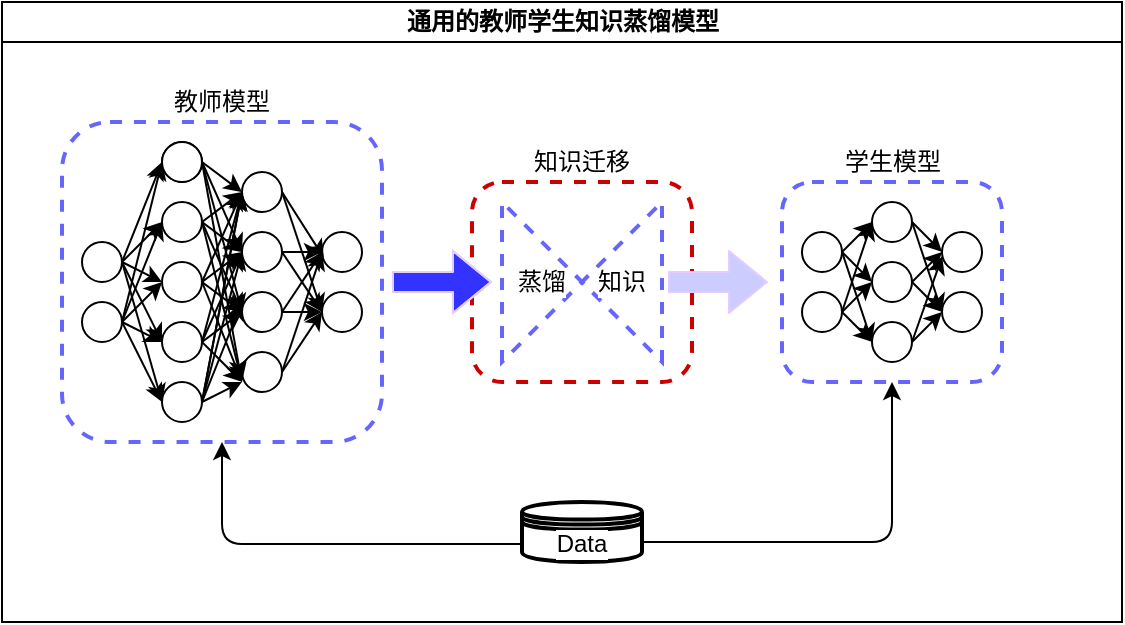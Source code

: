 <mxfile version="14.4.4" type="github">
  <diagram id="prtHgNgQTEPvFCAcTncT" name="Page-1">
    <mxGraphModel dx="1209" dy="633" grid="1" gridSize="10" guides="1" tooltips="1" connect="1" arrows="1" fold="1" page="1" pageScale="1" pageWidth="827" pageHeight="1169" math="0" shadow="0">
      <root>
        <mxCell id="0" />
        <mxCell id="1" parent="0" />
        <mxCell id="dNxyNK7c78bLwvsdeMH5-11" value="通用的教师学生知识蒸馏模型" style="swimlane;html=1;startSize=20;horizontal=1;containerType=tree;glass=0;" parent="1" vertex="1">
          <mxGeometry x="40" y="80" width="560" height="310" as="geometry">
            <mxRectangle x="40" y="80" width="80" height="20" as="alternateBounds" />
          </mxGeometry>
        </mxCell>
        <mxCell id="YJOWLEOGij-Aj2zFJfNT-132" value="" style="rounded=1;whiteSpace=wrap;html=1;dashed=1;strokeWidth=2;strokeColor=#6666FF;" vertex="1" parent="dNxyNK7c78bLwvsdeMH5-11">
          <mxGeometry x="390" y="90" width="110" height="100" as="geometry" />
        </mxCell>
        <mxCell id="YJOWLEOGij-Aj2zFJfNT-129" value="" style="rounded=1;whiteSpace=wrap;html=1;dashed=1;strokeWidth=2;strokeColor=#CC0000;" vertex="1" parent="dNxyNK7c78bLwvsdeMH5-11">
          <mxGeometry x="235" y="90" width="110" height="100" as="geometry" />
        </mxCell>
        <mxCell id="YJOWLEOGij-Aj2zFJfNT-78" value="" style="rounded=1;whiteSpace=wrap;html=1;dashed=1;strokeWidth=2;strokeColor=#6666FF;" vertex="1" parent="dNxyNK7c78bLwvsdeMH5-11">
          <mxGeometry x="30" y="60" width="160" height="160" as="geometry" />
        </mxCell>
        <mxCell id="YJOWLEOGij-Aj2zFJfNT-73" value="" style="group" vertex="1" connectable="0" parent="dNxyNK7c78bLwvsdeMH5-11">
          <mxGeometry x="40" y="70" width="140" height="140" as="geometry" />
        </mxCell>
        <mxCell id="YJOWLEOGij-Aj2zFJfNT-9" value="" style="ellipse;whiteSpace=wrap;html=1;aspect=fixed;" vertex="1" parent="YJOWLEOGij-Aj2zFJfNT-73">
          <mxGeometry x="40" width="20" height="20" as="geometry" />
        </mxCell>
        <mxCell id="YJOWLEOGij-Aj2zFJfNT-10" value="" style="ellipse;whiteSpace=wrap;html=1;aspect=fixed;" vertex="1" parent="YJOWLEOGij-Aj2zFJfNT-73">
          <mxGeometry x="40" y="30" width="20" height="20" as="geometry" />
        </mxCell>
        <mxCell id="YJOWLEOGij-Aj2zFJfNT-20" value="" style="ellipse;whiteSpace=wrap;html=1;aspect=fixed;" vertex="1" parent="YJOWLEOGij-Aj2zFJfNT-73">
          <mxGeometry x="40" y="60" width="20" height="20" as="geometry" />
        </mxCell>
        <mxCell id="YJOWLEOGij-Aj2zFJfNT-21" value="" style="ellipse;whiteSpace=wrap;html=1;aspect=fixed;" vertex="1" parent="YJOWLEOGij-Aj2zFJfNT-73">
          <mxGeometry x="40" y="90" width="20" height="20" as="geometry" />
        </mxCell>
        <mxCell id="YJOWLEOGij-Aj2zFJfNT-22" value="" style="ellipse;whiteSpace=wrap;html=1;aspect=fixed;" vertex="1" parent="YJOWLEOGij-Aj2zFJfNT-73">
          <mxGeometry x="40" y="120" width="20" height="20" as="geometry" />
        </mxCell>
        <mxCell id="YJOWLEOGij-Aj2zFJfNT-24" value="" style="ellipse;whiteSpace=wrap;html=1;aspect=fixed;" vertex="1" parent="YJOWLEOGij-Aj2zFJfNT-73">
          <mxGeometry y="50" width="20" height="20" as="geometry" />
        </mxCell>
        <mxCell id="YJOWLEOGij-Aj2zFJfNT-25" value="" style="ellipse;whiteSpace=wrap;html=1;aspect=fixed;" vertex="1" parent="YJOWLEOGij-Aj2zFJfNT-73">
          <mxGeometry y="80" width="20" height="20" as="geometry" />
        </mxCell>
        <mxCell id="YJOWLEOGij-Aj2zFJfNT-26" value="" style="ellipse;whiteSpace=wrap;html=1;aspect=fixed;" vertex="1" parent="YJOWLEOGij-Aj2zFJfNT-73">
          <mxGeometry x="80" y="15" width="20" height="20" as="geometry" />
        </mxCell>
        <mxCell id="YJOWLEOGij-Aj2zFJfNT-27" value="" style="ellipse;whiteSpace=wrap;html=1;aspect=fixed;" vertex="1" parent="YJOWLEOGij-Aj2zFJfNT-73">
          <mxGeometry x="80" y="45" width="20" height="20" as="geometry" />
        </mxCell>
        <mxCell id="YJOWLEOGij-Aj2zFJfNT-28" value="" style="ellipse;whiteSpace=wrap;html=1;aspect=fixed;" vertex="1" parent="YJOWLEOGij-Aj2zFJfNT-73">
          <mxGeometry x="80" y="75" width="20" height="20" as="geometry" />
        </mxCell>
        <mxCell id="YJOWLEOGij-Aj2zFJfNT-29" value="" style="ellipse;whiteSpace=wrap;html=1;aspect=fixed;" vertex="1" parent="YJOWLEOGij-Aj2zFJfNT-73">
          <mxGeometry x="80" y="105" width="20" height="20" as="geometry" />
        </mxCell>
        <mxCell id="YJOWLEOGij-Aj2zFJfNT-30" value="" style="ellipse;whiteSpace=wrap;html=1;aspect=fixed;" vertex="1" parent="YJOWLEOGij-Aj2zFJfNT-73">
          <mxGeometry x="120" y="45" width="20" height="20" as="geometry" />
        </mxCell>
        <mxCell id="YJOWLEOGij-Aj2zFJfNT-31" value="" style="ellipse;whiteSpace=wrap;html=1;aspect=fixed;" vertex="1" parent="YJOWLEOGij-Aj2zFJfNT-73">
          <mxGeometry x="120" y="75" width="20" height="20" as="geometry" />
        </mxCell>
        <mxCell id="YJOWLEOGij-Aj2zFJfNT-33" value="" style="endArrow=classic;html=1;exitX=1;exitY=0.5;exitDx=0;exitDy=0;" edge="1" parent="YJOWLEOGij-Aj2zFJfNT-73" source="YJOWLEOGij-Aj2zFJfNT-24">
          <mxGeometry width="50" height="50" relative="1" as="geometry">
            <mxPoint x="260" y="200" as="sourcePoint" />
            <mxPoint x="40" y="10" as="targetPoint" />
          </mxGeometry>
        </mxCell>
        <mxCell id="YJOWLEOGij-Aj2zFJfNT-35" value="" style="endArrow=classic;html=1;exitX=1;exitY=0.5;exitDx=0;exitDy=0;entryX=0;entryY=0.5;entryDx=0;entryDy=0;" edge="1" parent="YJOWLEOGij-Aj2zFJfNT-73" source="YJOWLEOGij-Aj2zFJfNT-24" target="YJOWLEOGij-Aj2zFJfNT-20">
          <mxGeometry width="50" height="50" relative="1" as="geometry">
            <mxPoint x="40" y="80" as="sourcePoint" />
            <mxPoint x="60" y="30" as="targetPoint" />
          </mxGeometry>
        </mxCell>
        <mxCell id="YJOWLEOGij-Aj2zFJfNT-36" value="" style="endArrow=classic;html=1;exitX=1;exitY=0.5;exitDx=0;exitDy=0;entryX=0;entryY=0.5;entryDx=0;entryDy=0;" edge="1" parent="YJOWLEOGij-Aj2zFJfNT-73" source="YJOWLEOGij-Aj2zFJfNT-25" target="YJOWLEOGij-Aj2zFJfNT-9">
          <mxGeometry width="50" height="50" relative="1" as="geometry">
            <mxPoint x="30" y="70" as="sourcePoint" />
            <mxPoint x="40" y="20" as="targetPoint" />
          </mxGeometry>
        </mxCell>
        <mxCell id="YJOWLEOGij-Aj2zFJfNT-38" value="" style="endArrow=classic;html=1;exitX=1;exitY=0.5;exitDx=0;exitDy=0;" edge="1" parent="YJOWLEOGij-Aj2zFJfNT-73" source="YJOWLEOGij-Aj2zFJfNT-25">
          <mxGeometry width="50" height="50" relative="1" as="geometry">
            <mxPoint x="30" y="110" as="sourcePoint" />
            <mxPoint x="40" y="70" as="targetPoint" />
          </mxGeometry>
        </mxCell>
        <mxCell id="YJOWLEOGij-Aj2zFJfNT-39" value="" style="ellipse;whiteSpace=wrap;html=1;aspect=fixed;" vertex="1" parent="YJOWLEOGij-Aj2zFJfNT-73">
          <mxGeometry x="40" width="20" height="20" as="geometry" />
        </mxCell>
        <mxCell id="YJOWLEOGij-Aj2zFJfNT-43" value="" style="endArrow=classic;html=1;exitX=1;exitY=0.5;exitDx=0;exitDy=0;entryX=0;entryY=0.5;entryDx=0;entryDy=0;" edge="1" parent="YJOWLEOGij-Aj2zFJfNT-73" source="YJOWLEOGij-Aj2zFJfNT-24" target="YJOWLEOGij-Aj2zFJfNT-22">
          <mxGeometry width="50" height="50" relative="1" as="geometry">
            <mxPoint x="30" y="70" as="sourcePoint" />
            <mxPoint x="50" y="110" as="targetPoint" />
          </mxGeometry>
        </mxCell>
        <mxCell id="YJOWLEOGij-Aj2zFJfNT-44" value="" style="endArrow=classic;html=1;exitX=1;exitY=0.5;exitDx=0;exitDy=0;entryX=0;entryY=0.5;entryDx=0;entryDy=0;" edge="1" parent="YJOWLEOGij-Aj2zFJfNT-73" source="YJOWLEOGij-Aj2zFJfNT-39" target="YJOWLEOGij-Aj2zFJfNT-26">
          <mxGeometry width="50" height="50" relative="1" as="geometry">
            <mxPoint x="30" y="70" as="sourcePoint" />
            <mxPoint x="50" y="140" as="targetPoint" />
          </mxGeometry>
        </mxCell>
        <mxCell id="YJOWLEOGij-Aj2zFJfNT-45" value="" style="endArrow=classic;html=1;exitX=1;exitY=0.5;exitDx=0;exitDy=0;entryX=0;entryY=0.5;entryDx=0;entryDy=0;" edge="1" parent="YJOWLEOGij-Aj2zFJfNT-73" source="YJOWLEOGij-Aj2zFJfNT-39" target="YJOWLEOGij-Aj2zFJfNT-27">
          <mxGeometry width="50" height="50" relative="1" as="geometry">
            <mxPoint x="70" y="20" as="sourcePoint" />
            <mxPoint x="90" y="35" as="targetPoint" />
          </mxGeometry>
        </mxCell>
        <mxCell id="YJOWLEOGij-Aj2zFJfNT-48" value="" style="endArrow=classic;html=1;entryX=0;entryY=0.5;entryDx=0;entryDy=0;exitX=1;exitY=0.5;exitDx=0;exitDy=0;" edge="1" parent="YJOWLEOGij-Aj2zFJfNT-73" source="YJOWLEOGij-Aj2zFJfNT-10" target="YJOWLEOGij-Aj2zFJfNT-26">
          <mxGeometry width="50" height="50" relative="1" as="geometry">
            <mxPoint x="70" y="20" as="sourcePoint" />
            <mxPoint x="89.6" y="128.2" as="targetPoint" />
          </mxGeometry>
        </mxCell>
        <mxCell id="YJOWLEOGij-Aj2zFJfNT-49" value="" style="endArrow=classic;html=1;entryX=0;entryY=0.5;entryDx=0;entryDy=0;exitX=1;exitY=0.5;exitDx=0;exitDy=0;" edge="1" parent="YJOWLEOGij-Aj2zFJfNT-73" source="YJOWLEOGij-Aj2zFJfNT-10" target="YJOWLEOGij-Aj2zFJfNT-27">
          <mxGeometry width="50" height="50" relative="1" as="geometry">
            <mxPoint x="70" y="50" as="sourcePoint" />
            <mxPoint x="90" y="35" as="targetPoint" />
          </mxGeometry>
        </mxCell>
        <mxCell id="YJOWLEOGij-Aj2zFJfNT-52" value="" style="endArrow=classic;html=1;entryX=0;entryY=0.5;entryDx=0;entryDy=0;exitX=1;exitY=0.5;exitDx=0;exitDy=0;" edge="1" parent="YJOWLEOGij-Aj2zFJfNT-73" source="YJOWLEOGij-Aj2zFJfNT-20" target="YJOWLEOGij-Aj2zFJfNT-26">
          <mxGeometry width="50" height="50" relative="1" as="geometry">
            <mxPoint x="70" y="50" as="sourcePoint" />
            <mxPoint x="90" y="130" as="targetPoint" />
          </mxGeometry>
        </mxCell>
        <mxCell id="YJOWLEOGij-Aj2zFJfNT-53" value="" style="endArrow=classic;html=1;entryX=0;entryY=0.5;entryDx=0;entryDy=0;exitX=1;exitY=0.5;exitDx=0;exitDy=0;" edge="1" parent="YJOWLEOGij-Aj2zFJfNT-73" source="YJOWLEOGij-Aj2zFJfNT-20" target="YJOWLEOGij-Aj2zFJfNT-27">
          <mxGeometry width="50" height="50" relative="1" as="geometry">
            <mxPoint x="70" y="80" as="sourcePoint" />
            <mxPoint x="90" y="35" as="targetPoint" />
          </mxGeometry>
        </mxCell>
        <mxCell id="YJOWLEOGij-Aj2zFJfNT-54" value="" style="endArrow=classic;html=1;entryX=0;entryY=0.5;entryDx=0;entryDy=0;exitX=1;exitY=0.5;exitDx=0;exitDy=0;" edge="1" parent="YJOWLEOGij-Aj2zFJfNT-73" source="YJOWLEOGij-Aj2zFJfNT-21" target="YJOWLEOGij-Aj2zFJfNT-26">
          <mxGeometry width="50" height="50" relative="1" as="geometry">
            <mxPoint x="70" y="80" as="sourcePoint" />
            <mxPoint x="90" y="65" as="targetPoint" />
          </mxGeometry>
        </mxCell>
        <mxCell id="YJOWLEOGij-Aj2zFJfNT-62" value="" style="endArrow=classic;html=1;exitX=1;exitY=0.5;exitDx=0;exitDy=0;entryX=0;entryY=0.5;entryDx=0;entryDy=0;" edge="1" parent="YJOWLEOGij-Aj2zFJfNT-73" source="YJOWLEOGij-Aj2zFJfNT-22" target="YJOWLEOGij-Aj2zFJfNT-27">
          <mxGeometry width="50" height="50" relative="1" as="geometry">
            <mxPoint x="70" y="140" as="sourcePoint" />
            <mxPoint x="90" y="40" as="targetPoint" />
          </mxGeometry>
        </mxCell>
        <mxCell id="YJOWLEOGij-Aj2zFJfNT-65" value="" style="endArrow=classic;html=1;exitX=1;exitY=0.5;exitDx=0;exitDy=0;entryX=0.047;entryY=0.647;entryDx=0;entryDy=0;entryPerimeter=0;" edge="1" parent="YJOWLEOGij-Aj2zFJfNT-73" source="YJOWLEOGij-Aj2zFJfNT-26" target="YJOWLEOGij-Aj2zFJfNT-30">
          <mxGeometry width="50" height="50" relative="1" as="geometry">
            <mxPoint x="70" y="80" as="sourcePoint" />
            <mxPoint x="90" y="130" as="targetPoint" />
          </mxGeometry>
        </mxCell>
        <mxCell id="YJOWLEOGij-Aj2zFJfNT-66" value="" style="endArrow=classic;html=1;entryX=0;entryY=0.5;entryDx=0;entryDy=0;exitX=1;exitY=0.5;exitDx=0;exitDy=0;" edge="1" parent="YJOWLEOGij-Aj2zFJfNT-73" source="YJOWLEOGij-Aj2zFJfNT-26" target="YJOWLEOGij-Aj2zFJfNT-31">
          <mxGeometry width="50" height="50" relative="1" as="geometry">
            <mxPoint x="99" y="28" as="sourcePoint" />
            <mxPoint x="130.94" y="67.94" as="targetPoint" />
          </mxGeometry>
        </mxCell>
        <mxCell id="YJOWLEOGij-Aj2zFJfNT-67" value="" style="endArrow=classic;html=1;entryX=0;entryY=0.5;entryDx=0;entryDy=0;exitX=1;exitY=0.5;exitDx=0;exitDy=0;" edge="1" parent="YJOWLEOGij-Aj2zFJfNT-73" source="YJOWLEOGij-Aj2zFJfNT-27" target="YJOWLEOGij-Aj2zFJfNT-30">
          <mxGeometry width="50" height="50" relative="1" as="geometry">
            <mxPoint x="103" y="30" as="sourcePoint" />
            <mxPoint x="130" y="95" as="targetPoint" />
          </mxGeometry>
        </mxCell>
        <mxCell id="YJOWLEOGij-Aj2zFJfNT-68" value="" style="endArrow=classic;html=1;entryX=0;entryY=0.5;entryDx=0;entryDy=0;exitX=1;exitY=0.5;exitDx=0;exitDy=0;" edge="1" parent="YJOWLEOGij-Aj2zFJfNT-73" source="YJOWLEOGij-Aj2zFJfNT-27" target="YJOWLEOGij-Aj2zFJfNT-31">
          <mxGeometry width="50" height="50" relative="1" as="geometry">
            <mxPoint x="110" y="65" as="sourcePoint" />
            <mxPoint x="130" y="65" as="targetPoint" />
          </mxGeometry>
        </mxCell>
        <mxCell id="YJOWLEOGij-Aj2zFJfNT-69" value="" style="endArrow=classic;html=1;entryX=0;entryY=0.5;entryDx=0;entryDy=0;exitX=1;exitY=0.5;exitDx=0;exitDy=0;exitPerimeter=0;" edge="1" parent="YJOWLEOGij-Aj2zFJfNT-73" source="YJOWLEOGij-Aj2zFJfNT-28" target="YJOWLEOGij-Aj2zFJfNT-30">
          <mxGeometry width="50" height="50" relative="1" as="geometry">
            <mxPoint x="110" y="65" as="sourcePoint" />
            <mxPoint x="130" y="95" as="targetPoint" />
          </mxGeometry>
        </mxCell>
        <mxCell id="YJOWLEOGij-Aj2zFJfNT-70" value="" style="endArrow=classic;html=1;entryX=0;entryY=0.5;entryDx=0;entryDy=0;exitX=1;exitY=0.5;exitDx=0;exitDy=0;" edge="1" parent="YJOWLEOGij-Aj2zFJfNT-73" source="YJOWLEOGij-Aj2zFJfNT-28" target="YJOWLEOGij-Aj2zFJfNT-31">
          <mxGeometry width="50" height="50" relative="1" as="geometry">
            <mxPoint x="110" y="95" as="sourcePoint" />
            <mxPoint x="130" y="65" as="targetPoint" />
          </mxGeometry>
        </mxCell>
        <mxCell id="YJOWLEOGij-Aj2zFJfNT-71" value="" style="endArrow=classic;html=1;entryX=0;entryY=0.5;entryDx=0;entryDy=0;exitX=1;exitY=0.5;exitDx=0;exitDy=0;" edge="1" parent="YJOWLEOGij-Aj2zFJfNT-73" source="YJOWLEOGij-Aj2zFJfNT-29" target="YJOWLEOGij-Aj2zFJfNT-30">
          <mxGeometry width="50" height="50" relative="1" as="geometry">
            <mxPoint x="110" y="95" as="sourcePoint" />
            <mxPoint x="130" y="95" as="targetPoint" />
          </mxGeometry>
        </mxCell>
        <mxCell id="YJOWLEOGij-Aj2zFJfNT-72" value="" style="endArrow=classic;html=1;entryX=0;entryY=0.5;entryDx=0;entryDy=0;exitX=1;exitY=0.5;exitDx=0;exitDy=0;" edge="1" parent="YJOWLEOGij-Aj2zFJfNT-73" source="YJOWLEOGij-Aj2zFJfNT-29" target="YJOWLEOGij-Aj2zFJfNT-31">
          <mxGeometry width="50" height="50" relative="1" as="geometry">
            <mxPoint x="110" y="125" as="sourcePoint" />
            <mxPoint x="130" y="65" as="targetPoint" />
          </mxGeometry>
        </mxCell>
        <mxCell id="YJOWLEOGij-Aj2zFJfNT-122" value="" style="shape=collate;html=1;dashed=1;strokeColor=#6666FF;strokeWidth=2;rotation=-90;whiteSpace=wrap;labelBorderColor=none;labelBackgroundColor=#ffffff;" vertex="1" parent="dNxyNK7c78bLwvsdeMH5-11">
          <mxGeometry x="250" y="100" width="80" height="80" as="geometry" />
        </mxCell>
        <mxCell id="YJOWLEOGij-Aj2zFJfNT-127" value="蒸馏" style="text;html=1;strokeColor=none;fillColor=none;align=center;verticalAlign=middle;whiteSpace=wrap;rounded=0;dashed=1;labelBackgroundColor=#ffffff;" vertex="1" parent="dNxyNK7c78bLwvsdeMH5-11">
          <mxGeometry x="250" y="130" width="40" height="20" as="geometry" />
        </mxCell>
        <mxCell id="YJOWLEOGij-Aj2zFJfNT-128" value="知识" style="text;html=1;strokeColor=none;fillColor=none;align=center;verticalAlign=middle;whiteSpace=wrap;rounded=0;dashed=1;labelBackgroundColor=#ffffff;" vertex="1" parent="dNxyNK7c78bLwvsdeMH5-11">
          <mxGeometry x="290" y="130" width="40" height="20" as="geometry" />
        </mxCell>
        <mxCell id="YJOWLEOGij-Aj2zFJfNT-130" value="教师模型" style="text;html=1;strokeColor=none;fillColor=none;align=center;verticalAlign=middle;whiteSpace=wrap;rounded=0;dashed=1;labelBackgroundColor=#ffffff;" vertex="1" parent="dNxyNK7c78bLwvsdeMH5-11">
          <mxGeometry x="85" y="40" width="50" height="20" as="geometry" />
        </mxCell>
        <mxCell id="YJOWLEOGij-Aj2zFJfNT-131" value="知识迁移" style="text;html=1;strokeColor=none;fillColor=none;align=center;verticalAlign=middle;whiteSpace=wrap;rounded=0;dashed=1;labelBackgroundColor=#ffffff;" vertex="1" parent="dNxyNK7c78bLwvsdeMH5-11">
          <mxGeometry x="265" y="70" width="50" height="20" as="geometry" />
        </mxCell>
        <mxCell id="YJOWLEOGij-Aj2zFJfNT-157" value="" style="group" vertex="1" connectable="0" parent="dNxyNK7c78bLwvsdeMH5-11">
          <mxGeometry x="400" y="100" width="90" height="80" as="geometry" />
        </mxCell>
        <mxCell id="YJOWLEOGij-Aj2zFJfNT-134" value="" style="ellipse;whiteSpace=wrap;html=1;aspect=fixed;" vertex="1" parent="YJOWLEOGij-Aj2zFJfNT-157">
          <mxGeometry x="35" width="20" height="20" as="geometry" />
        </mxCell>
        <mxCell id="YJOWLEOGij-Aj2zFJfNT-135" value="" style="ellipse;whiteSpace=wrap;html=1;aspect=fixed;" vertex="1" parent="YJOWLEOGij-Aj2zFJfNT-157">
          <mxGeometry x="35" y="30" width="20" height="20" as="geometry" />
        </mxCell>
        <mxCell id="YJOWLEOGij-Aj2zFJfNT-136" value="" style="ellipse;whiteSpace=wrap;html=1;aspect=fixed;" vertex="1" parent="YJOWLEOGij-Aj2zFJfNT-157">
          <mxGeometry x="35" y="60" width="20" height="20" as="geometry" />
        </mxCell>
        <mxCell id="YJOWLEOGij-Aj2zFJfNT-137" value="" style="ellipse;whiteSpace=wrap;html=1;aspect=fixed;" vertex="1" parent="YJOWLEOGij-Aj2zFJfNT-157">
          <mxGeometry y="15" width="20" height="20" as="geometry" />
        </mxCell>
        <mxCell id="YJOWLEOGij-Aj2zFJfNT-139" value="" style="ellipse;whiteSpace=wrap;html=1;aspect=fixed;" vertex="1" parent="YJOWLEOGij-Aj2zFJfNT-157">
          <mxGeometry y="45" width="20" height="20" as="geometry" />
        </mxCell>
        <mxCell id="YJOWLEOGij-Aj2zFJfNT-140" value="" style="ellipse;whiteSpace=wrap;html=1;aspect=fixed;" vertex="1" parent="YJOWLEOGij-Aj2zFJfNT-157">
          <mxGeometry x="70" y="15" width="20" height="20" as="geometry" />
        </mxCell>
        <mxCell id="YJOWLEOGij-Aj2zFJfNT-142" value="" style="ellipse;whiteSpace=wrap;html=1;aspect=fixed;" vertex="1" parent="YJOWLEOGij-Aj2zFJfNT-157">
          <mxGeometry x="70" y="45" width="20" height="20" as="geometry" />
        </mxCell>
        <mxCell id="YJOWLEOGij-Aj2zFJfNT-145" value="" style="endArrow=classic;html=1;fillColor=#CCCCFF;entryX=0;entryY=0.5;entryDx=0;entryDy=0;exitX=1;exitY=0.5;exitDx=0;exitDy=0;" edge="1" parent="YJOWLEOGij-Aj2zFJfNT-157" source="YJOWLEOGij-Aj2zFJfNT-137" target="YJOWLEOGij-Aj2zFJfNT-134">
          <mxGeometry width="50" height="50" relative="1" as="geometry">
            <mxPoint x="25" y="20" as="sourcePoint" />
            <mxPoint x="175" y="-100" as="targetPoint" />
          </mxGeometry>
        </mxCell>
        <mxCell id="YJOWLEOGij-Aj2zFJfNT-146" value="" style="endArrow=classic;html=1;fillColor=#CCCCFF;entryX=0;entryY=0.5;entryDx=0;entryDy=0;exitX=1;exitY=0.5;exitDx=0;exitDy=0;" edge="1" parent="YJOWLEOGij-Aj2zFJfNT-157" source="YJOWLEOGij-Aj2zFJfNT-137" target="YJOWLEOGij-Aj2zFJfNT-135">
          <mxGeometry width="50" height="50" relative="1" as="geometry">
            <mxPoint x="30" y="30" as="sourcePoint" />
            <mxPoint x="45" y="20" as="targetPoint" />
          </mxGeometry>
        </mxCell>
        <mxCell id="YJOWLEOGij-Aj2zFJfNT-147" value="" style="endArrow=classic;html=1;fillColor=#CCCCFF;entryX=0;entryY=0.5;entryDx=0;entryDy=0;exitX=1;exitY=0.5;exitDx=0;exitDy=0;" edge="1" parent="YJOWLEOGij-Aj2zFJfNT-157" source="YJOWLEOGij-Aj2zFJfNT-137" target="YJOWLEOGij-Aj2zFJfNT-136">
          <mxGeometry width="50" height="50" relative="1" as="geometry">
            <mxPoint x="19" y="21" as="sourcePoint" />
            <mxPoint x="45" y="50" as="targetPoint" />
          </mxGeometry>
        </mxCell>
        <mxCell id="YJOWLEOGij-Aj2zFJfNT-148" value="" style="endArrow=classic;html=1;fillColor=#CCCCFF;entryX=0;entryY=0.5;entryDx=0;entryDy=0;exitX=1;exitY=0.5;exitDx=0;exitDy=0;" edge="1" parent="YJOWLEOGij-Aj2zFJfNT-157" source="YJOWLEOGij-Aj2zFJfNT-139" target="YJOWLEOGij-Aj2zFJfNT-134">
          <mxGeometry width="50" height="50" relative="1" as="geometry">
            <mxPoint x="30" y="30" as="sourcePoint" />
            <mxPoint x="45" y="80" as="targetPoint" />
          </mxGeometry>
        </mxCell>
        <mxCell id="YJOWLEOGij-Aj2zFJfNT-149" value="" style="endArrow=classic;html=1;fillColor=#CCCCFF;entryX=0;entryY=0.5;entryDx=0;entryDy=0;exitX=1;exitY=0.5;exitDx=0;exitDy=0;" edge="1" parent="YJOWLEOGij-Aj2zFJfNT-157" source="YJOWLEOGij-Aj2zFJfNT-139" target="YJOWLEOGij-Aj2zFJfNT-135">
          <mxGeometry width="50" height="50" relative="1" as="geometry">
            <mxPoint x="30" y="60" as="sourcePoint" />
            <mxPoint x="45" y="20" as="targetPoint" />
          </mxGeometry>
        </mxCell>
        <mxCell id="YJOWLEOGij-Aj2zFJfNT-150" value="" style="endArrow=classic;html=1;fillColor=#CCCCFF;entryX=0;entryY=0.5;entryDx=0;entryDy=0;exitX=1;exitY=0.5;exitDx=0;exitDy=0;" edge="1" parent="YJOWLEOGij-Aj2zFJfNT-157" source="YJOWLEOGij-Aj2zFJfNT-139" target="YJOWLEOGij-Aj2zFJfNT-136">
          <mxGeometry width="50" height="50" relative="1" as="geometry">
            <mxPoint x="25" y="50" as="sourcePoint" />
            <mxPoint x="45" y="50" as="targetPoint" />
          </mxGeometry>
        </mxCell>
        <mxCell id="YJOWLEOGij-Aj2zFJfNT-151" value="" style="endArrow=classic;html=1;fillColor=#CCCCFF;entryX=0;entryY=0.5;entryDx=0;entryDy=0;exitX=1;exitY=0.5;exitDx=0;exitDy=0;" edge="1" parent="YJOWLEOGij-Aj2zFJfNT-157" source="YJOWLEOGij-Aj2zFJfNT-134" target="YJOWLEOGij-Aj2zFJfNT-140">
          <mxGeometry width="50" height="50" relative="1" as="geometry">
            <mxPoint x="30" y="60" as="sourcePoint" />
            <mxPoint x="45" y="80" as="targetPoint" />
          </mxGeometry>
        </mxCell>
        <mxCell id="YJOWLEOGij-Aj2zFJfNT-152" value="" style="endArrow=classic;html=1;fillColor=#CCCCFF;entryX=0;entryY=0.5;entryDx=0;entryDy=0;exitX=1;exitY=0.5;exitDx=0;exitDy=0;" edge="1" parent="YJOWLEOGij-Aj2zFJfNT-157" source="YJOWLEOGij-Aj2zFJfNT-134" target="YJOWLEOGij-Aj2zFJfNT-142">
          <mxGeometry width="50" height="50" relative="1" as="geometry">
            <mxPoint x="65" y="20" as="sourcePoint" />
            <mxPoint x="80" y="30" as="targetPoint" />
          </mxGeometry>
        </mxCell>
        <mxCell id="YJOWLEOGij-Aj2zFJfNT-153" value="" style="endArrow=classic;html=1;fillColor=#CCCCFF;entryX=0;entryY=0.5;entryDx=0;entryDy=0;exitX=1;exitY=0.5;exitDx=0;exitDy=0;" edge="1" parent="YJOWLEOGij-Aj2zFJfNT-157" source="YJOWLEOGij-Aj2zFJfNT-135" target="YJOWLEOGij-Aj2zFJfNT-140">
          <mxGeometry width="50" height="50" relative="1" as="geometry">
            <mxPoint x="65" y="20" as="sourcePoint" />
            <mxPoint x="80" y="60" as="targetPoint" />
          </mxGeometry>
        </mxCell>
        <mxCell id="YJOWLEOGij-Aj2zFJfNT-155" value="" style="endArrow=classic;html=1;fillColor=#CCCCFF;entryX=0.005;entryY=0.608;entryDx=0;entryDy=0;exitX=1;exitY=0.5;exitDx=0;exitDy=0;entryPerimeter=0;" edge="1" parent="YJOWLEOGij-Aj2zFJfNT-157" source="YJOWLEOGij-Aj2zFJfNT-136" target="YJOWLEOGij-Aj2zFJfNT-140">
          <mxGeometry width="50" height="50" relative="1" as="geometry">
            <mxPoint x="65" y="50" as="sourcePoint" />
            <mxPoint x="80" y="60" as="targetPoint" />
          </mxGeometry>
        </mxCell>
        <mxCell id="YJOWLEOGij-Aj2zFJfNT-154" value="" style="endArrow=classic;html=1;fillColor=#CCCCFF;entryX=0;entryY=0.5;entryDx=0;entryDy=0;" edge="1" parent="dNxyNK7c78bLwvsdeMH5-11" target="YJOWLEOGij-Aj2zFJfNT-142">
          <mxGeometry width="50" height="50" relative="1" as="geometry">
            <mxPoint x="455" y="140" as="sourcePoint" />
            <mxPoint x="480" y="130" as="targetPoint" />
          </mxGeometry>
        </mxCell>
        <mxCell id="YJOWLEOGij-Aj2zFJfNT-156" value="" style="endArrow=classic;html=1;fillColor=#CCCCFF;entryX=0;entryY=0.5;entryDx=0;entryDy=0;" edge="1" parent="dNxyNK7c78bLwvsdeMH5-11" target="YJOWLEOGij-Aj2zFJfNT-142">
          <mxGeometry width="50" height="50" relative="1" as="geometry">
            <mxPoint x="455" y="170" as="sourcePoint" />
            <mxPoint x="480.1" y="132.16" as="targetPoint" />
          </mxGeometry>
        </mxCell>
        <mxCell id="YJOWLEOGij-Aj2zFJfNT-158" value="Data" style="shape=datastore;whiteSpace=wrap;html=1;labelBackgroundColor=#ffffff;strokeColor=#000000;strokeWidth=2;fillColor=none;" vertex="1" parent="dNxyNK7c78bLwvsdeMH5-11">
          <mxGeometry x="260" y="250" width="60" height="30" as="geometry" />
        </mxCell>
        <mxCell id="YJOWLEOGij-Aj2zFJfNT-159" value="" style="edgeStyle=segmentEdgeStyle;endArrow=classic;html=1;strokeColor=#000000;fillColor=#CCCCFF;entryX=0.5;entryY=1;entryDx=0;entryDy=0;" edge="1" parent="dNxyNK7c78bLwvsdeMH5-11" target="YJOWLEOGij-Aj2zFJfNT-132">
          <mxGeometry width="50" height="50" relative="1" as="geometry">
            <mxPoint x="320" y="270" as="sourcePoint" />
            <mxPoint x="370" y="220" as="targetPoint" />
          </mxGeometry>
        </mxCell>
        <mxCell id="YJOWLEOGij-Aj2zFJfNT-160" value="" style="edgeStyle=segmentEdgeStyle;endArrow=classic;html=1;strokeColor=#000000;fillColor=#CCCCFF;entryX=0.5;entryY=1;entryDx=0;entryDy=0;exitX=0;exitY=0.7;exitDx=0;exitDy=0;" edge="1" parent="dNxyNK7c78bLwvsdeMH5-11" source="YJOWLEOGij-Aj2zFJfNT-158" target="YJOWLEOGij-Aj2zFJfNT-78">
          <mxGeometry width="50" height="50" relative="1" as="geometry">
            <mxPoint x="330" y="280" as="sourcePoint" />
            <mxPoint x="455" y="200" as="targetPoint" />
          </mxGeometry>
        </mxCell>
        <mxCell id="YJOWLEOGij-Aj2zFJfNT-161" value="学生模型" style="text;html=1;strokeColor=none;fillColor=none;align=center;verticalAlign=middle;whiteSpace=wrap;rounded=0;labelBackgroundColor=#ffffff;" vertex="1" parent="dNxyNK7c78bLwvsdeMH5-11">
          <mxGeometry x="412.5" y="70" width="65" height="20" as="geometry" />
        </mxCell>
        <mxCell id="YJOWLEOGij-Aj2zFJfNT-34" value="" style="endArrow=classic;html=1;entryX=0;entryY=0.5;entryDx=0;entryDy=0;" edge="1" parent="1" target="YJOWLEOGij-Aj2zFJfNT-10">
          <mxGeometry width="50" height="50" relative="1" as="geometry">
            <mxPoint x="100" y="210" as="sourcePoint" />
            <mxPoint x="130" y="170" as="targetPoint" />
          </mxGeometry>
        </mxCell>
        <mxCell id="YJOWLEOGij-Aj2zFJfNT-37" value="" style="endArrow=classic;html=1;exitX=1;exitY=0.5;exitDx=0;exitDy=0;" edge="1" parent="1" source="YJOWLEOGij-Aj2zFJfNT-25">
          <mxGeometry width="50" height="50" relative="1" as="geometry">
            <mxPoint x="110" y="250" as="sourcePoint" />
            <mxPoint x="120" y="190" as="targetPoint" />
          </mxGeometry>
        </mxCell>
        <mxCell id="YJOWLEOGij-Aj2zFJfNT-40" value="" style="endArrow=classic;html=1;entryX=0;entryY=0.5;entryDx=0;entryDy=0;" edge="1" parent="1" target="YJOWLEOGij-Aj2zFJfNT-21">
          <mxGeometry width="50" height="50" relative="1" as="geometry">
            <mxPoint x="100" y="240" as="sourcePoint" />
            <mxPoint x="130" y="230" as="targetPoint" />
          </mxGeometry>
        </mxCell>
        <mxCell id="YJOWLEOGij-Aj2zFJfNT-41" value="" style="endArrow=classic;html=1;entryX=0;entryY=0.5;entryDx=0;entryDy=0;" edge="1" parent="1" target="YJOWLEOGij-Aj2zFJfNT-22">
          <mxGeometry width="50" height="50" relative="1" as="geometry">
            <mxPoint x="100" y="240" as="sourcePoint" />
            <mxPoint x="130" y="260" as="targetPoint" />
          </mxGeometry>
        </mxCell>
        <mxCell id="YJOWLEOGij-Aj2zFJfNT-42" value="" style="endArrow=classic;html=1;" edge="1" parent="1">
          <mxGeometry width="50" height="50" relative="1" as="geometry">
            <mxPoint x="100" y="210" as="sourcePoint" />
            <mxPoint x="120" y="250" as="targetPoint" />
          </mxGeometry>
        </mxCell>
        <mxCell id="YJOWLEOGij-Aj2zFJfNT-46" value="" style="endArrow=classic;html=1;entryX=0;entryY=0.5;entryDx=0;entryDy=0;" edge="1" parent="1" target="YJOWLEOGij-Aj2zFJfNT-28">
          <mxGeometry width="50" height="50" relative="1" as="geometry">
            <mxPoint x="140" y="160" as="sourcePoint" />
            <mxPoint x="170" y="215" as="targetPoint" />
          </mxGeometry>
        </mxCell>
        <mxCell id="YJOWLEOGij-Aj2zFJfNT-47" value="" style="endArrow=classic;html=1;entryX=-0.02;entryY=0.66;entryDx=0;entryDy=0;entryPerimeter=0;" edge="1" parent="1" target="YJOWLEOGij-Aj2zFJfNT-29">
          <mxGeometry width="50" height="50" relative="1" as="geometry">
            <mxPoint x="140" y="160" as="sourcePoint" />
            <mxPoint x="170" y="245" as="targetPoint" />
          </mxGeometry>
        </mxCell>
        <mxCell id="YJOWLEOGij-Aj2zFJfNT-50" value="" style="endArrow=classic;html=1;entryX=0;entryY=0.5;entryDx=0;entryDy=0;" edge="1" parent="1" target="YJOWLEOGij-Aj2zFJfNT-28">
          <mxGeometry width="50" height="50" relative="1" as="geometry">
            <mxPoint x="140" y="190" as="sourcePoint" />
            <mxPoint x="170" y="215" as="targetPoint" />
          </mxGeometry>
        </mxCell>
        <mxCell id="YJOWLEOGij-Aj2zFJfNT-51" value="" style="endArrow=classic;html=1;entryX=0;entryY=0.75;entryDx=0;entryDy=0;entryPerimeter=0;" edge="1" parent="1" target="YJOWLEOGij-Aj2zFJfNT-29">
          <mxGeometry width="50" height="50" relative="1" as="geometry">
            <mxPoint x="140" y="190" as="sourcePoint" />
            <mxPoint x="170" y="245" as="targetPoint" />
          </mxGeometry>
        </mxCell>
        <mxCell id="YJOWLEOGij-Aj2zFJfNT-55" value="" style="endArrow=classic;html=1;entryX=0;entryY=0.5;entryDx=0;entryDy=0;" edge="1" parent="1" target="YJOWLEOGij-Aj2zFJfNT-27">
          <mxGeometry width="50" height="50" relative="1" as="geometry">
            <mxPoint x="140" y="250" as="sourcePoint" />
            <mxPoint x="160" y="200" as="targetPoint" />
          </mxGeometry>
        </mxCell>
        <mxCell id="YJOWLEOGij-Aj2zFJfNT-56" value="" style="endArrow=classic;html=1;entryX=0;entryY=0.5;entryDx=0;entryDy=0;" edge="1" parent="1" target="YJOWLEOGij-Aj2zFJfNT-28">
          <mxGeometry width="50" height="50" relative="1" as="geometry">
            <mxPoint x="140" y="220" as="sourcePoint" />
            <mxPoint x="170" y="215" as="targetPoint" />
          </mxGeometry>
        </mxCell>
        <mxCell id="YJOWLEOGij-Aj2zFJfNT-57" value="" style="endArrow=classic;html=1;entryX=0;entryY=0.5;entryDx=0;entryDy=0;" edge="1" parent="1" target="YJOWLEOGij-Aj2zFJfNT-28">
          <mxGeometry width="50" height="50" relative="1" as="geometry">
            <mxPoint x="140" y="250" as="sourcePoint" />
            <mxPoint x="170" y="245" as="targetPoint" />
          </mxGeometry>
        </mxCell>
        <mxCell id="YJOWLEOGij-Aj2zFJfNT-58" value="" style="endArrow=classic;html=1;exitX=1;exitY=0.5;exitDx=0;exitDy=0;" edge="1" parent="1" source="YJOWLEOGij-Aj2zFJfNT-22">
          <mxGeometry width="50" height="50" relative="1" as="geometry">
            <mxPoint x="150" y="260" as="sourcePoint" />
            <mxPoint x="160" y="270" as="targetPoint" />
          </mxGeometry>
        </mxCell>
        <mxCell id="YJOWLEOGij-Aj2zFJfNT-59" value="" style="endArrow=classic;html=1;entryX=0;entryY=0.5;entryDx=0;entryDy=0;" edge="1" parent="1" target="YJOWLEOGij-Aj2zFJfNT-26">
          <mxGeometry width="50" height="50" relative="1" as="geometry">
            <mxPoint x="140" y="280" as="sourcePoint" />
            <mxPoint x="160" y="180" as="targetPoint" />
          </mxGeometry>
        </mxCell>
        <mxCell id="YJOWLEOGij-Aj2zFJfNT-60" value="" style="endArrow=classic;html=1;" edge="1" parent="1">
          <mxGeometry width="50" height="50" relative="1" as="geometry">
            <mxPoint x="140" y="280" as="sourcePoint" />
            <mxPoint x="160" y="230" as="targetPoint" />
          </mxGeometry>
        </mxCell>
        <mxCell id="YJOWLEOGij-Aj2zFJfNT-61" value="" style="endArrow=classic;html=1;entryX=0;entryY=0.5;entryDx=0;entryDy=0;" edge="1" parent="1" target="YJOWLEOGij-Aj2zFJfNT-26">
          <mxGeometry width="50" height="50" relative="1" as="geometry">
            <mxPoint x="140" y="280" as="sourcePoint" />
            <mxPoint x="160" y="180" as="targetPoint" />
          </mxGeometry>
        </mxCell>
        <mxCell id="YJOWLEOGij-Aj2zFJfNT-63" value="" style="endArrow=classic;html=1;exitX=1;exitY=0.5;exitDx=0;exitDy=0;" edge="1" parent="1" source="YJOWLEOGij-Aj2zFJfNT-21">
          <mxGeometry width="50" height="50" relative="1" as="geometry">
            <mxPoint x="150" y="290" as="sourcePoint" />
            <mxPoint x="160" y="270" as="targetPoint" />
          </mxGeometry>
        </mxCell>
        <mxCell id="YJOWLEOGij-Aj2zFJfNT-64" value="" style="endArrow=classic;html=1;exitX=1;exitY=0.5;exitDx=0;exitDy=0;" edge="1" parent="1" source="YJOWLEOGij-Aj2zFJfNT-20">
          <mxGeometry width="50" height="50" relative="1" as="geometry">
            <mxPoint x="150" y="260" as="sourcePoint" />
            <mxPoint x="160" y="270" as="targetPoint" />
          </mxGeometry>
        </mxCell>
        <mxCell id="YJOWLEOGij-Aj2zFJfNT-79" value="" style="shape=flexArrow;endArrow=classic;html=1;exitX=1;exitY=0.5;exitDx=0;exitDy=0;strokeColor=#E5CCFF;fillColor=#3333FF;" edge="1" parent="1">
          <mxGeometry width="50" height="50" relative="1" as="geometry">
            <mxPoint x="235" y="220" as="sourcePoint" />
            <mxPoint x="285" y="220" as="targetPoint" />
            <Array as="points">
              <mxPoint x="255" y="220" />
            </Array>
          </mxGeometry>
        </mxCell>
        <mxCell id="YJOWLEOGij-Aj2zFJfNT-126" value="" style="shape=flexArrow;endArrow=classic;html=1;strokeColor=#E5CCFF;exitX=0.5;exitY=1;exitDx=0;exitDy=0;fillColor=#CCCCFF;" edge="1" parent="1">
          <mxGeometry width="50" height="50" relative="1" as="geometry">
            <mxPoint x="373" y="220" as="sourcePoint" />
            <mxPoint x="423" y="220" as="targetPoint" />
          </mxGeometry>
        </mxCell>
      </root>
    </mxGraphModel>
  </diagram>
</mxfile>
